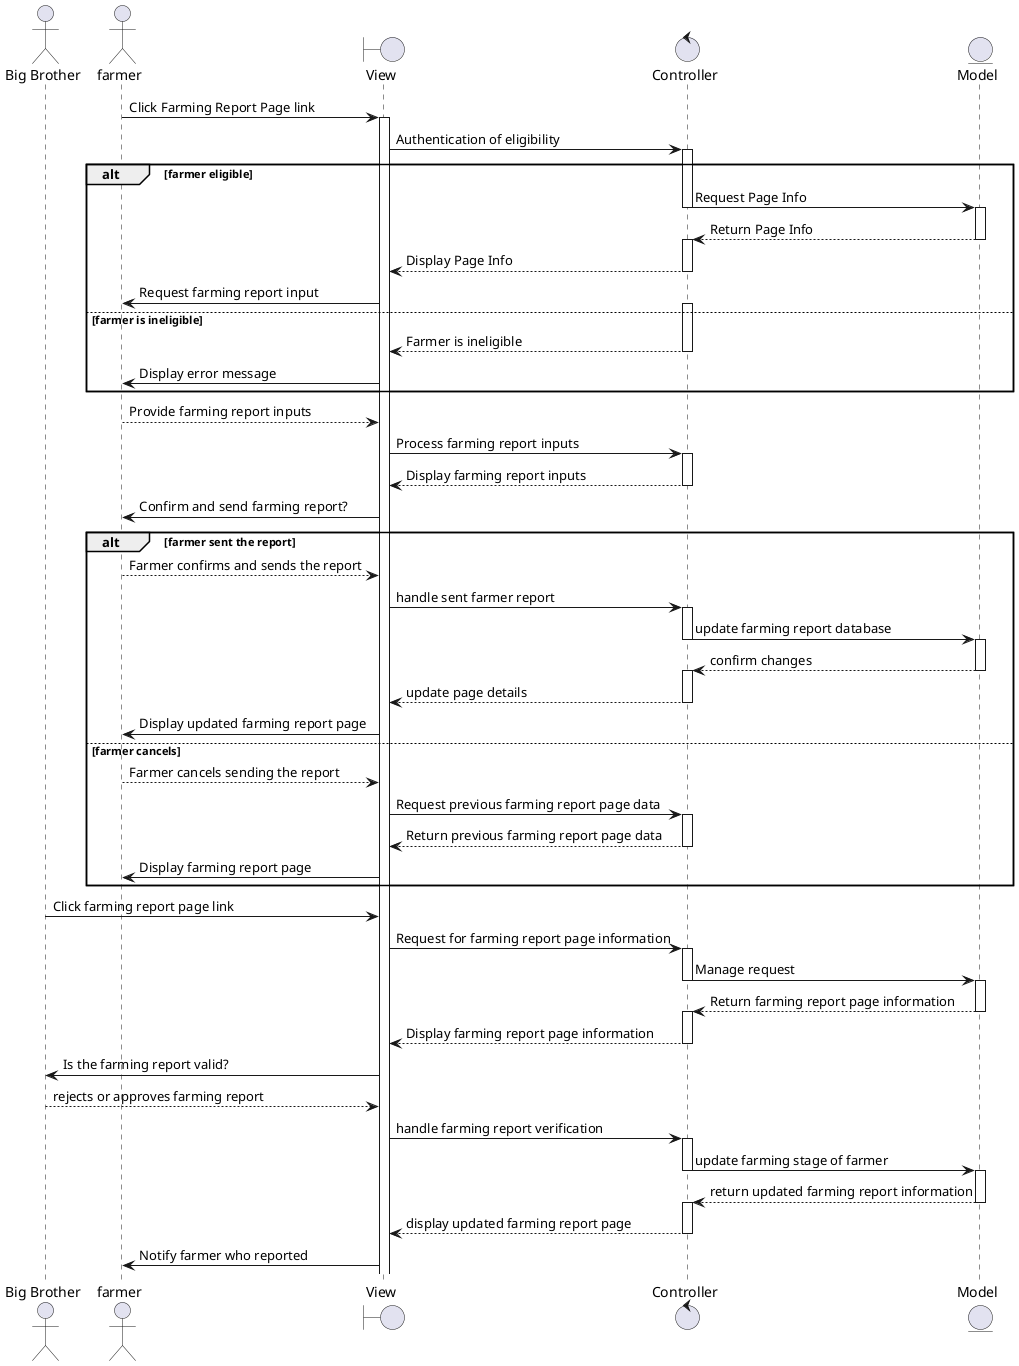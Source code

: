 @startuml

actor "Big Brother" as bigbro
actor farmer as farmer 
boundary View as view
control Controller as controller
entity Model as model



farmer -> view : Click Farming Report Page link
activate view
view -> controller: Authentication of eligibility
activate controller

alt farmer eligible

    controller -> model: Request Page Info
    deactivate controller
    activate model
    model --> controller: Return Page Info
    deactivate model
    activate controller
    controller --> view: Display Page Info
    deactivate controller

    view -> farmer: Request farming report input
    activate controller
    
else farmer is ineligible
    controller --> view: Farmer is ineligible
    deactivate controller
    view -> farmer: Display error message
end

farmer --> view: Provide farming report inputs
view -> controller: Process farming report inputs
activate controller
controller --> view: Display farming report inputs
deactivate controller
view -> farmer: Confirm and send farming report?

alt farmer sent the report

    farmer --> view: Farmer confirms and sends the report
    view -> controller: handle sent farmer report
    activate controller
    controller -> model: update farming report database
    deactivate controller
    activate model
    model --> controller: confirm changes
    deactivate model
    activate controller
    controller --> view: update page details
    deactivate controller
    view -> farmer: Display updated farming report page
else farmer cancels
    farmer --> view: Farmer cancels sending the report
    view -> controller: Request previous farming report page data
    activate controller
    controller --> view: Return previous farming report page data
    deactivate controller
    view -> farmer: Display farming report page
end

bigbro -> view: Click farming report page link
view -> controller: Request for farming report page information
activate controller
controller -> model: Manage request
deactivate controller
activate model
model --> controller: Return farming report page information
deactivate model
activate controller
controller --> view: Display farming report page information
deactivate controller
view -> bigbro: Is the farming report valid?
bigbro --> view: rejects or approves farming report
view -> controller: handle farming report verification
activate controller
controller -> model: update farming stage of farmer
deactivate controller
activate model
model --> controller: return updated farming report information
deactivate model
activate controller
controller --> view: display updated farming report page
deactivate controller
view -> farmer: Notify farmer who reported


    










@enduml